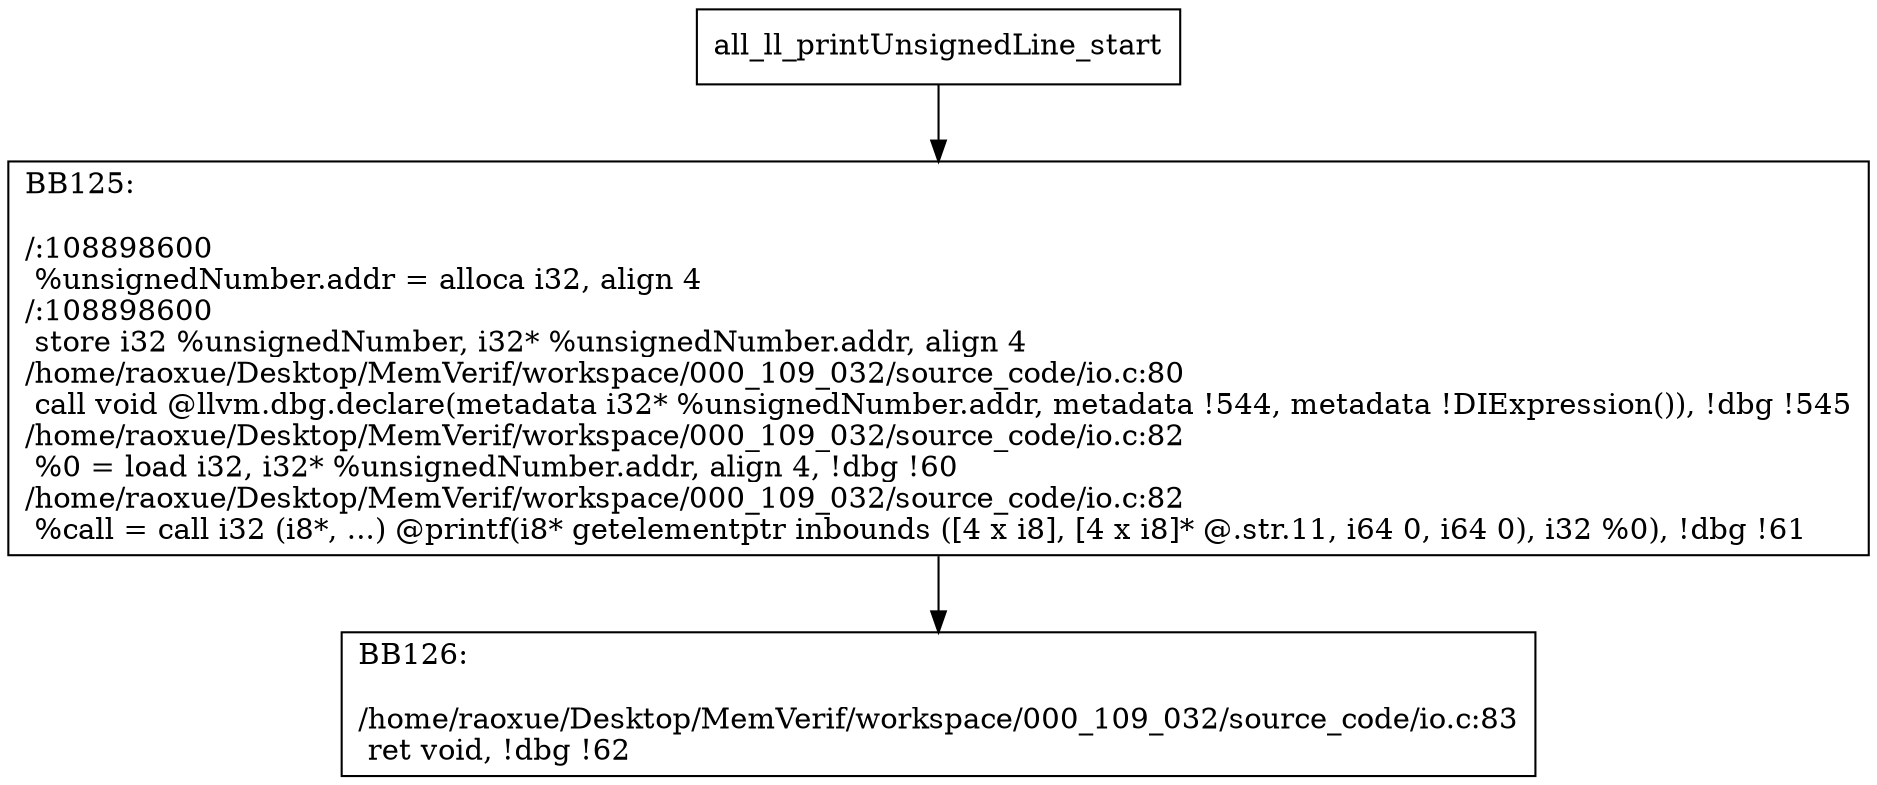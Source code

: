 digraph "CFG for'all_ll_printUnsignedLine' function" {
	BBall_ll_printUnsignedLine_start[shape=record,label="{all_ll_printUnsignedLine_start}"];
	BBall_ll_printUnsignedLine_start-> all_ll_printUnsignedLineBB125;
	all_ll_printUnsignedLineBB125 [shape=record, label="{BB125:\l\l/:108898600\l
  %unsignedNumber.addr = alloca i32, align 4\l
/:108898600\l
  store i32 %unsignedNumber, i32* %unsignedNumber.addr, align 4\l
/home/raoxue/Desktop/MemVerif/workspace/000_109_032/source_code/io.c:80\l
  call void @llvm.dbg.declare(metadata i32* %unsignedNumber.addr, metadata !544, metadata !DIExpression()), !dbg !545\l
/home/raoxue/Desktop/MemVerif/workspace/000_109_032/source_code/io.c:82\l
  %0 = load i32, i32* %unsignedNumber.addr, align 4, !dbg !60\l
/home/raoxue/Desktop/MemVerif/workspace/000_109_032/source_code/io.c:82\l
  %call = call i32 (i8*, ...) @printf(i8* getelementptr inbounds ([4 x i8], [4 x i8]* @.str.11, i64 0, i64 0), i32 %0), !dbg !61\l
}"];
	all_ll_printUnsignedLineBB125-> all_ll_printUnsignedLineBB126;
	all_ll_printUnsignedLineBB126 [shape=record, label="{BB126:\l\l/home/raoxue/Desktop/MemVerif/workspace/000_109_032/source_code/io.c:83\l
  ret void, !dbg !62\l
}"];
}
